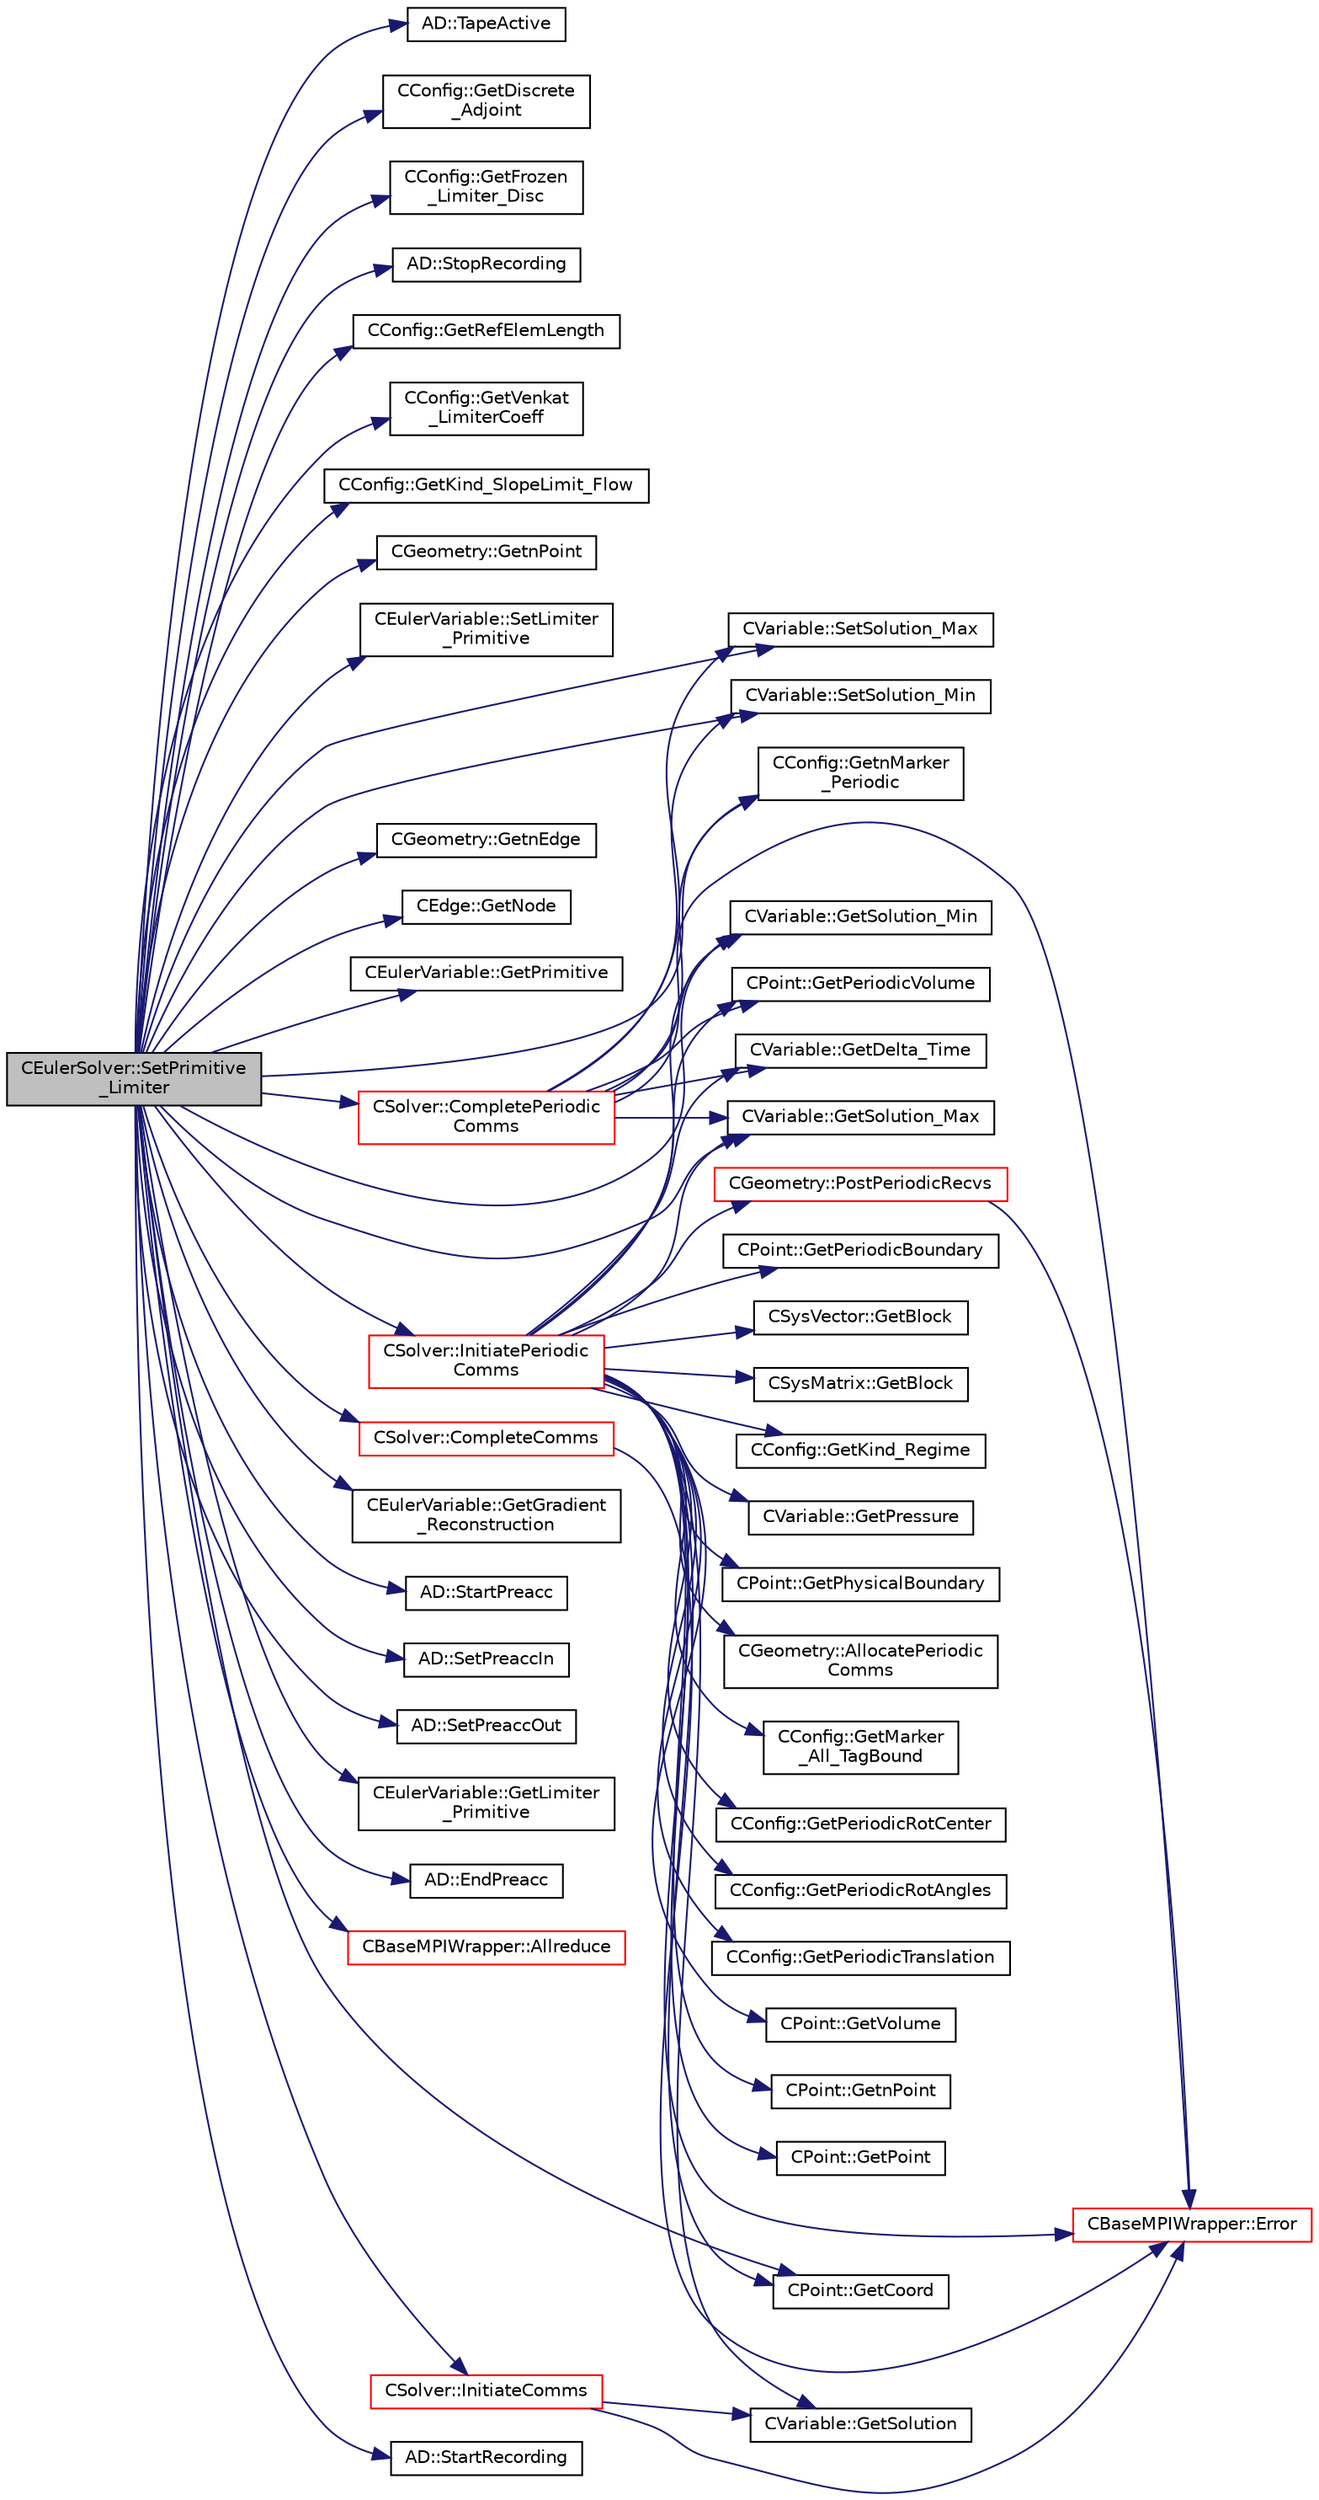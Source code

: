 digraph "CEulerSolver::SetPrimitive_Limiter"
{
  edge [fontname="Helvetica",fontsize="10",labelfontname="Helvetica",labelfontsize="10"];
  node [fontname="Helvetica",fontsize="10",shape=record];
  rankdir="LR";
  Node3685 [label="CEulerSolver::SetPrimitive\l_Limiter",height=0.2,width=0.4,color="black", fillcolor="grey75", style="filled", fontcolor="black"];
  Node3685 -> Node3686 [color="midnightblue",fontsize="10",style="solid",fontname="Helvetica"];
  Node3686 [label="AD::TapeActive",height=0.2,width=0.4,color="black", fillcolor="white", style="filled",URL="$namespace_a_d.html#ae36087cd7b6b57c78d7baf0357a19d10",tooltip="Check if the tape is active. "];
  Node3685 -> Node3687 [color="midnightblue",fontsize="10",style="solid",fontname="Helvetica"];
  Node3687 [label="CConfig::GetDiscrete\l_Adjoint",height=0.2,width=0.4,color="black", fillcolor="white", style="filled",URL="$class_c_config.html#abe9f117dab934d76e518a9e8e40b142a",tooltip="Get the indicator whether we are solving an discrete adjoint problem. "];
  Node3685 -> Node3688 [color="midnightblue",fontsize="10",style="solid",fontname="Helvetica"];
  Node3688 [label="CConfig::GetFrozen\l_Limiter_Disc",height=0.2,width=0.4,color="black", fillcolor="white", style="filled",URL="$class_c_config.html#a451739b63bff33a4992e2600f94c73b1",tooltip="Provides information about the way in which the limiter will be treated by the disc. adjoint method. "];
  Node3685 -> Node3689 [color="midnightblue",fontsize="10",style="solid",fontname="Helvetica"];
  Node3689 [label="AD::StopRecording",height=0.2,width=0.4,color="black", fillcolor="white", style="filled",URL="$namespace_a_d.html#a97670077955608a47f6cc7ee3548e424",tooltip="Stops the recording of the operations and variables. "];
  Node3685 -> Node3690 [color="midnightblue",fontsize="10",style="solid",fontname="Helvetica"];
  Node3690 [label="CConfig::GetRefElemLength",height=0.2,width=0.4,color="black", fillcolor="white", style="filled",URL="$class_c_config.html#ad5181b03db54ee2a993a9adb56af8bb8",tooltip="Get the reference element length for computing the slope limiting epsilon. "];
  Node3685 -> Node3691 [color="midnightblue",fontsize="10",style="solid",fontname="Helvetica"];
  Node3691 [label="CConfig::GetVenkat\l_LimiterCoeff",height=0.2,width=0.4,color="black", fillcolor="white", style="filled",URL="$class_c_config.html#a7c9a37fc529a0e40f642ea7493c0f984",tooltip="Get the value of limiter coefficient. "];
  Node3685 -> Node3692 [color="midnightblue",fontsize="10",style="solid",fontname="Helvetica"];
  Node3692 [label="CConfig::GetKind_SlopeLimit_Flow",height=0.2,width=0.4,color="black", fillcolor="white", style="filled",URL="$class_c_config.html#a2604613ee15ea8d060347a099576bdb7",tooltip="Get the method for limiting the spatial gradients. "];
  Node3685 -> Node3693 [color="midnightblue",fontsize="10",style="solid",fontname="Helvetica"];
  Node3693 [label="CGeometry::GetnPoint",height=0.2,width=0.4,color="black", fillcolor="white", style="filled",URL="$class_c_geometry.html#aa68b666b38f4d2c7021736ae86940f44",tooltip="Get number of points. "];
  Node3685 -> Node3694 [color="midnightblue",fontsize="10",style="solid",fontname="Helvetica"];
  Node3694 [label="CEulerVariable::SetLimiter\l_Primitive",height=0.2,width=0.4,color="black", fillcolor="white", style="filled",URL="$class_c_euler_variable.html#a72ef2d39edead6bccca4c8e618cb9321",tooltip="Set the gradient of the primitive variables. "];
  Node3685 -> Node3695 [color="midnightblue",fontsize="10",style="solid",fontname="Helvetica"];
  Node3695 [label="CVariable::SetSolution_Max",height=0.2,width=0.4,color="black", fillcolor="white", style="filled",URL="$class_c_variable.html#a2dd01ee76285adf85ece8c497f9e6e07",tooltip="Set the value of the max solution. "];
  Node3685 -> Node3696 [color="midnightblue",fontsize="10",style="solid",fontname="Helvetica"];
  Node3696 [label="CVariable::SetSolution_Min",height=0.2,width=0.4,color="black", fillcolor="white", style="filled",URL="$class_c_variable.html#a28ca2c3c76838438f17f1af13fd49965",tooltip="Set the value of the min solution. "];
  Node3685 -> Node3697 [color="midnightblue",fontsize="10",style="solid",fontname="Helvetica"];
  Node3697 [label="CGeometry::GetnEdge",height=0.2,width=0.4,color="black", fillcolor="white", style="filled",URL="$class_c_geometry.html#a7d6e1e1d1e46da8f55ecbe1a9380530a",tooltip="Get number of edges. "];
  Node3685 -> Node3698 [color="midnightblue",fontsize="10",style="solid",fontname="Helvetica"];
  Node3698 [label="CEdge::GetNode",height=0.2,width=0.4,color="black", fillcolor="white", style="filled",URL="$class_c_edge.html#aee33b61d646e3fe59a4e23284ab1bf33",tooltip="Get the nodes of the edge. "];
  Node3685 -> Node3699 [color="midnightblue",fontsize="10",style="solid",fontname="Helvetica"];
  Node3699 [label="CEulerVariable::GetPrimitive",height=0.2,width=0.4,color="black", fillcolor="white", style="filled",URL="$class_c_euler_variable.html#ac74de02753701aa447cd3e125d8cab7d",tooltip="Get the primitive variables. "];
  Node3685 -> Node3700 [color="midnightblue",fontsize="10",style="solid",fontname="Helvetica"];
  Node3700 [label="CVariable::GetSolution_Min",height=0.2,width=0.4,color="black", fillcolor="white", style="filled",URL="$class_c_variable.html#adecad935b4b50fe524794f3bbfa7f98a",tooltip="Set the value of the preconditioner Beta. "];
  Node3685 -> Node3701 [color="midnightblue",fontsize="10",style="solid",fontname="Helvetica"];
  Node3701 [label="CVariable::GetSolution_Max",height=0.2,width=0.4,color="black", fillcolor="white", style="filled",URL="$class_c_variable.html#a235abab71725225217916a7c7720fc04",tooltip="Get the value of the min solution. "];
  Node3685 -> Node3702 [color="midnightblue",fontsize="10",style="solid",fontname="Helvetica"];
  Node3702 [label="CConfig::GetnMarker\l_Periodic",height=0.2,width=0.4,color="black", fillcolor="white", style="filled",URL="$class_c_config.html#acb987cc89f9d201ece1b664c2a2a594d",tooltip="Get the total number of periodic markers. "];
  Node3685 -> Node3703 [color="midnightblue",fontsize="10",style="solid",fontname="Helvetica"];
  Node3703 [label="CSolver::InitiatePeriodic\lComms",height=0.2,width=0.4,color="red", fillcolor="white", style="filled",URL="$class_c_solver.html#aab8e1cac165d11ef85d9dd5588b3ea03",tooltip="Routine to load a solver quantity into the data structures for MPI periodic communication and to laun..."];
  Node3703 -> Node3704 [color="midnightblue",fontsize="10",style="solid",fontname="Helvetica"];
  Node3704 [label="CBaseMPIWrapper::Error",height=0.2,width=0.4,color="red", fillcolor="white", style="filled",URL="$class_c_base_m_p_i_wrapper.html#a04457c47629bda56704e6a8804833eeb"];
  Node3703 -> Node3706 [color="midnightblue",fontsize="10",style="solid",fontname="Helvetica"];
  Node3706 [label="CGeometry::AllocatePeriodic\lComms",height=0.2,width=0.4,color="black", fillcolor="white", style="filled",URL="$class_c_geometry.html#a3c81679606eb3deaf3bd0c4294a80eae",tooltip="Routine to allocate buffers for periodic communications. Also called to dynamically reallocate if not..."];
  Node3703 -> Node3707 [color="midnightblue",fontsize="10",style="solid",fontname="Helvetica"];
  Node3707 [label="CGeometry::PostPeriodicRecvs",height=0.2,width=0.4,color="red", fillcolor="white", style="filled",URL="$class_c_geometry.html#af70a67a8eee173285714b2eb5b819f46",tooltip="Routine to launch non-blocking recvs only for all periodic communication with neighboring partitions..."];
  Node3707 -> Node3704 [color="midnightblue",fontsize="10",style="solid",fontname="Helvetica"];
  Node3703 -> Node3709 [color="midnightblue",fontsize="10",style="solid",fontname="Helvetica"];
  Node3709 [label="CConfig::GetMarker\l_All_TagBound",height=0.2,width=0.4,color="black", fillcolor="white", style="filled",URL="$class_c_config.html#a967e969a3beb24bb6e57d7036af003be",tooltip="Get the index of the surface defined in the geometry file. "];
  Node3703 -> Node3710 [color="midnightblue",fontsize="10",style="solid",fontname="Helvetica"];
  Node3710 [label="CConfig::GetPeriodicRotCenter",height=0.2,width=0.4,color="black", fillcolor="white", style="filled",URL="$class_c_config.html#a69c3c48e964a0d99ed7c0e73c679167a",tooltip="Center of rotation for a rotational periodic boundary. "];
  Node3703 -> Node3711 [color="midnightblue",fontsize="10",style="solid",fontname="Helvetica"];
  Node3711 [label="CConfig::GetPeriodicRotAngles",height=0.2,width=0.4,color="black", fillcolor="white", style="filled",URL="$class_c_config.html#a8b427e418c23b7e25da647fb21024098",tooltip="Angles of rotation for a rotational periodic boundary. "];
  Node3703 -> Node3712 [color="midnightblue",fontsize="10",style="solid",fontname="Helvetica"];
  Node3712 [label="CConfig::GetPeriodicTranslation",height=0.2,width=0.4,color="black", fillcolor="white", style="filled",URL="$class_c_config.html#a5e243bf56db6d47df20d342167350f32",tooltip="Translation vector for a rotational periodic boundary. "];
  Node3703 -> Node3713 [color="midnightblue",fontsize="10",style="solid",fontname="Helvetica"];
  Node3713 [label="CPoint::GetVolume",height=0.2,width=0.4,color="black", fillcolor="white", style="filled",URL="$class_c_point.html#a3c526a15e767c7de9cf163800aa581e5",tooltip="Get area or volume of the control volume. "];
  Node3703 -> Node3714 [color="midnightblue",fontsize="10",style="solid",fontname="Helvetica"];
  Node3714 [label="CPoint::GetPeriodicVolume",height=0.2,width=0.4,color="black", fillcolor="white", style="filled",URL="$class_c_point.html#a2d3f78f1d6fc4783b1d8a0bd10100b38",tooltip="Get the missing component of area or volume for a control volume on a periodic marker. "];
  Node3703 -> Node3715 [color="midnightblue",fontsize="10",style="solid",fontname="Helvetica"];
  Node3715 [label="CPoint::GetnPoint",height=0.2,width=0.4,color="black", fillcolor="white", style="filled",URL="$class_c_point.html#adbb78f3c01711ed0349897f845e3f2d8",tooltip="Get the number of points that compose the control volume. "];
  Node3703 -> Node3716 [color="midnightblue",fontsize="10",style="solid",fontname="Helvetica"];
  Node3716 [label="CPoint::GetPoint",height=0.2,width=0.4,color="black", fillcolor="white", style="filled",URL="$class_c_point.html#aab08fdab4e59c01d822afca5335a86af",tooltip="Get all the points that compose the control volume. "];
  Node3703 -> Node3717 [color="midnightblue",fontsize="10",style="solid",fontname="Helvetica"];
  Node3717 [label="CPoint::GetPeriodicBoundary",height=0.2,width=0.4,color="black", fillcolor="white", style="filled",URL="$class_c_point.html#ac242cdddc7cef6211b26e7c3098895d2",tooltip="Provides information about if a point belongs to a periodic boundary (without MPI). "];
  Node3703 -> Node3718 [color="midnightblue",fontsize="10",style="solid",fontname="Helvetica"];
  Node3718 [label="CSysVector::GetBlock",height=0.2,width=0.4,color="black", fillcolor="white", style="filled",URL="$class_c_sys_vector.html#a0f53b910eb47537bbedcade1fa4b7e5e",tooltip="Get the value of the residual. "];
  Node3703 -> Node3719 [color="midnightblue",fontsize="10",style="solid",fontname="Helvetica"];
  Node3719 [label="CVariable::GetDelta_Time",height=0.2,width=0.4,color="black", fillcolor="white", style="filled",URL="$class_c_variable.html#aef3ea2cd0a87d55835bb2bd332678489",tooltip="Get the value of the time step. "];
  Node3703 -> Node3720 [color="midnightblue",fontsize="10",style="solid",fontname="Helvetica"];
  Node3720 [label="CSysMatrix::GetBlock",height=0.2,width=0.4,color="black", fillcolor="white", style="filled",URL="$class_c_sys_matrix.html#a9ec390e1dd36f2e71ecbac8f73805d57",tooltip="Get a pointer to the start of block \"ij\". "];
  Node3703 -> Node3721 [color="midnightblue",fontsize="10",style="solid",fontname="Helvetica"];
  Node3721 [label="CVariable::GetSolution",height=0.2,width=0.4,color="black", fillcolor="white", style="filled",URL="$class_c_variable.html#a261483e39c23c1de7cb9aea7e917c121",tooltip="Get the solution. "];
  Node3703 -> Node3722 [color="midnightblue",fontsize="10",style="solid",fontname="Helvetica"];
  Node3722 [label="CConfig::GetKind_Regime",height=0.2,width=0.4,color="black", fillcolor="white", style="filled",URL="$class_c_config.html#a66ca7e620390a81cd49cd0a00716128e",tooltip="Governing equations of the flow (it can be different from the run time equation). ..."];
  Node3703 -> Node3723 [color="midnightblue",fontsize="10",style="solid",fontname="Helvetica"];
  Node3723 [label="CVariable::GetPressure",height=0.2,width=0.4,color="black", fillcolor="white", style="filled",URL="$class_c_variable.html#ad08820234eeedeb13105e603af2c67ad",tooltip="A virtual member. "];
  Node3703 -> Node3724 [color="midnightblue",fontsize="10",style="solid",fontname="Helvetica"];
  Node3724 [label="CPoint::GetPhysicalBoundary",height=0.2,width=0.4,color="black", fillcolor="white", style="filled",URL="$class_c_point.html#a4eb5465beab412d0783a22515db2174d",tooltip="Provides information about if a point belong to the physical boundaries (without MPI). "];
  Node3703 -> Node3730 [color="midnightblue",fontsize="10",style="solid",fontname="Helvetica"];
  Node3730 [label="CPoint::GetCoord",height=0.2,width=0.4,color="black", fillcolor="white", style="filled",URL="$class_c_point.html#a95fe081d22e96e190cb3edcbf0d6525f",tooltip="Get the coordinates dor the control volume. "];
  Node3703 -> Node3700 [color="midnightblue",fontsize="10",style="solid",fontname="Helvetica"];
  Node3703 -> Node3701 [color="midnightblue",fontsize="10",style="solid",fontname="Helvetica"];
  Node3685 -> Node3736 [color="midnightblue",fontsize="10",style="solid",fontname="Helvetica"];
  Node3736 [label="CSolver::CompletePeriodic\lComms",height=0.2,width=0.4,color="red", fillcolor="white", style="filled",URL="$class_c_solver.html#a7e77df2076057995213de49d4ca2e7c7",tooltip="Routine to complete the set of non-blocking periodic communications launched by InitiatePeriodicComms..."];
  Node3736 -> Node3702 [color="midnightblue",fontsize="10",style="solid",fontname="Helvetica"];
  Node3736 -> Node3714 [color="midnightblue",fontsize="10",style="solid",fontname="Helvetica"];
  Node3736 -> Node3719 [color="midnightblue",fontsize="10",style="solid",fontname="Helvetica"];
  Node3736 -> Node3696 [color="midnightblue",fontsize="10",style="solid",fontname="Helvetica"];
  Node3736 -> Node3700 [color="midnightblue",fontsize="10",style="solid",fontname="Helvetica"];
  Node3736 -> Node3695 [color="midnightblue",fontsize="10",style="solid",fontname="Helvetica"];
  Node3736 -> Node3701 [color="midnightblue",fontsize="10",style="solid",fontname="Helvetica"];
  Node3736 -> Node3704 [color="midnightblue",fontsize="10",style="solid",fontname="Helvetica"];
  Node3685 -> Node3757 [color="midnightblue",fontsize="10",style="solid",fontname="Helvetica"];
  Node3757 [label="CEulerVariable::GetGradient\l_Reconstruction",height=0.2,width=0.4,color="black", fillcolor="white", style="filled",URL="$class_c_euler_variable.html#a099680f51ba42ff2ca509b96fd247713",tooltip="Get the value of the reconstruction variables gradient at a node. "];
  Node3685 -> Node3730 [color="midnightblue",fontsize="10",style="solid",fontname="Helvetica"];
  Node3685 -> Node3758 [color="midnightblue",fontsize="10",style="solid",fontname="Helvetica"];
  Node3758 [label="AD::StartPreacc",height=0.2,width=0.4,color="black", fillcolor="white", style="filled",URL="$namespace_a_d.html#a2a1e9c4b109fd751e84132c9495de3ff",tooltip="Starts a new preaccumulation section and sets the input variables. "];
  Node3685 -> Node3759 [color="midnightblue",fontsize="10",style="solid",fontname="Helvetica"];
  Node3759 [label="AD::SetPreaccIn",height=0.2,width=0.4,color="black", fillcolor="white", style="filled",URL="$namespace_a_d.html#aad703f3a82e509c88b92ae638f75383c",tooltip="Sets the scalar input of a preaccumulation section. "];
  Node3685 -> Node3760 [color="midnightblue",fontsize="10",style="solid",fontname="Helvetica"];
  Node3760 [label="AD::SetPreaccOut",height=0.2,width=0.4,color="black", fillcolor="white", style="filled",URL="$namespace_a_d.html#ab3a80e24a5c8c2beb01131c57dcae4b2",tooltip="Sets the scalar output of a preaccumulation section. "];
  Node3685 -> Node3761 [color="midnightblue",fontsize="10",style="solid",fontname="Helvetica"];
  Node3761 [label="CEulerVariable::GetLimiter\l_Primitive",height=0.2,width=0.4,color="black", fillcolor="white", style="filled",URL="$class_c_euler_variable.html#ae44f185bc0b66e08cba83465c70b5e8b",tooltip="Get the value of the primitive variables gradient. "];
  Node3685 -> Node3762 [color="midnightblue",fontsize="10",style="solid",fontname="Helvetica"];
  Node3762 [label="AD::EndPreacc",height=0.2,width=0.4,color="black", fillcolor="white", style="filled",URL="$namespace_a_d.html#a309d057a92faa60a3a760254678ec9ea",tooltip="Ends a preaccumulation section and computes the local Jacobi matrix of a code section using the varia..."];
  Node3685 -> Node3763 [color="midnightblue",fontsize="10",style="solid",fontname="Helvetica"];
  Node3763 [label="CBaseMPIWrapper::Allreduce",height=0.2,width=0.4,color="red", fillcolor="white", style="filled",URL="$class_c_base_m_p_i_wrapper.html#a637b6fd917a8ca91ce748ba88e0d66b6"];
  Node3685 -> Node3765 [color="midnightblue",fontsize="10",style="solid",fontname="Helvetica"];
  Node3765 [label="CSolver::InitiateComms",height=0.2,width=0.4,color="red", fillcolor="white", style="filled",URL="$class_c_solver.html#a68ef94bc50683bd1f1d750b4a8cb7351",tooltip="Routine to load a solver quantity into the data structures for MPI point-to-point communication and t..."];
  Node3765 -> Node3704 [color="midnightblue",fontsize="10",style="solid",fontname="Helvetica"];
  Node3765 -> Node3721 [color="midnightblue",fontsize="10",style="solid",fontname="Helvetica"];
  Node3685 -> Node3785 [color="midnightblue",fontsize="10",style="solid",fontname="Helvetica"];
  Node3785 [label="CSolver::CompleteComms",height=0.2,width=0.4,color="red", fillcolor="white", style="filled",URL="$class_c_solver.html#a8d3046ad54e177f0705a2bff99c1cf16",tooltip="Routine to complete the set of non-blocking communications launched by InitiateComms() and unpacking ..."];
  Node3785 -> Node3704 [color="midnightblue",fontsize="10",style="solid",fontname="Helvetica"];
  Node3685 -> Node3802 [color="midnightblue",fontsize="10",style="solid",fontname="Helvetica"];
  Node3802 [label="AD::StartRecording",height=0.2,width=0.4,color="black", fillcolor="white", style="filled",URL="$namespace_a_d.html#aa411ae358859e654be30b522fdf7a7ba",tooltip="Start the recording of the operations and involved variables. If called, the computational graph of a..."];
}

